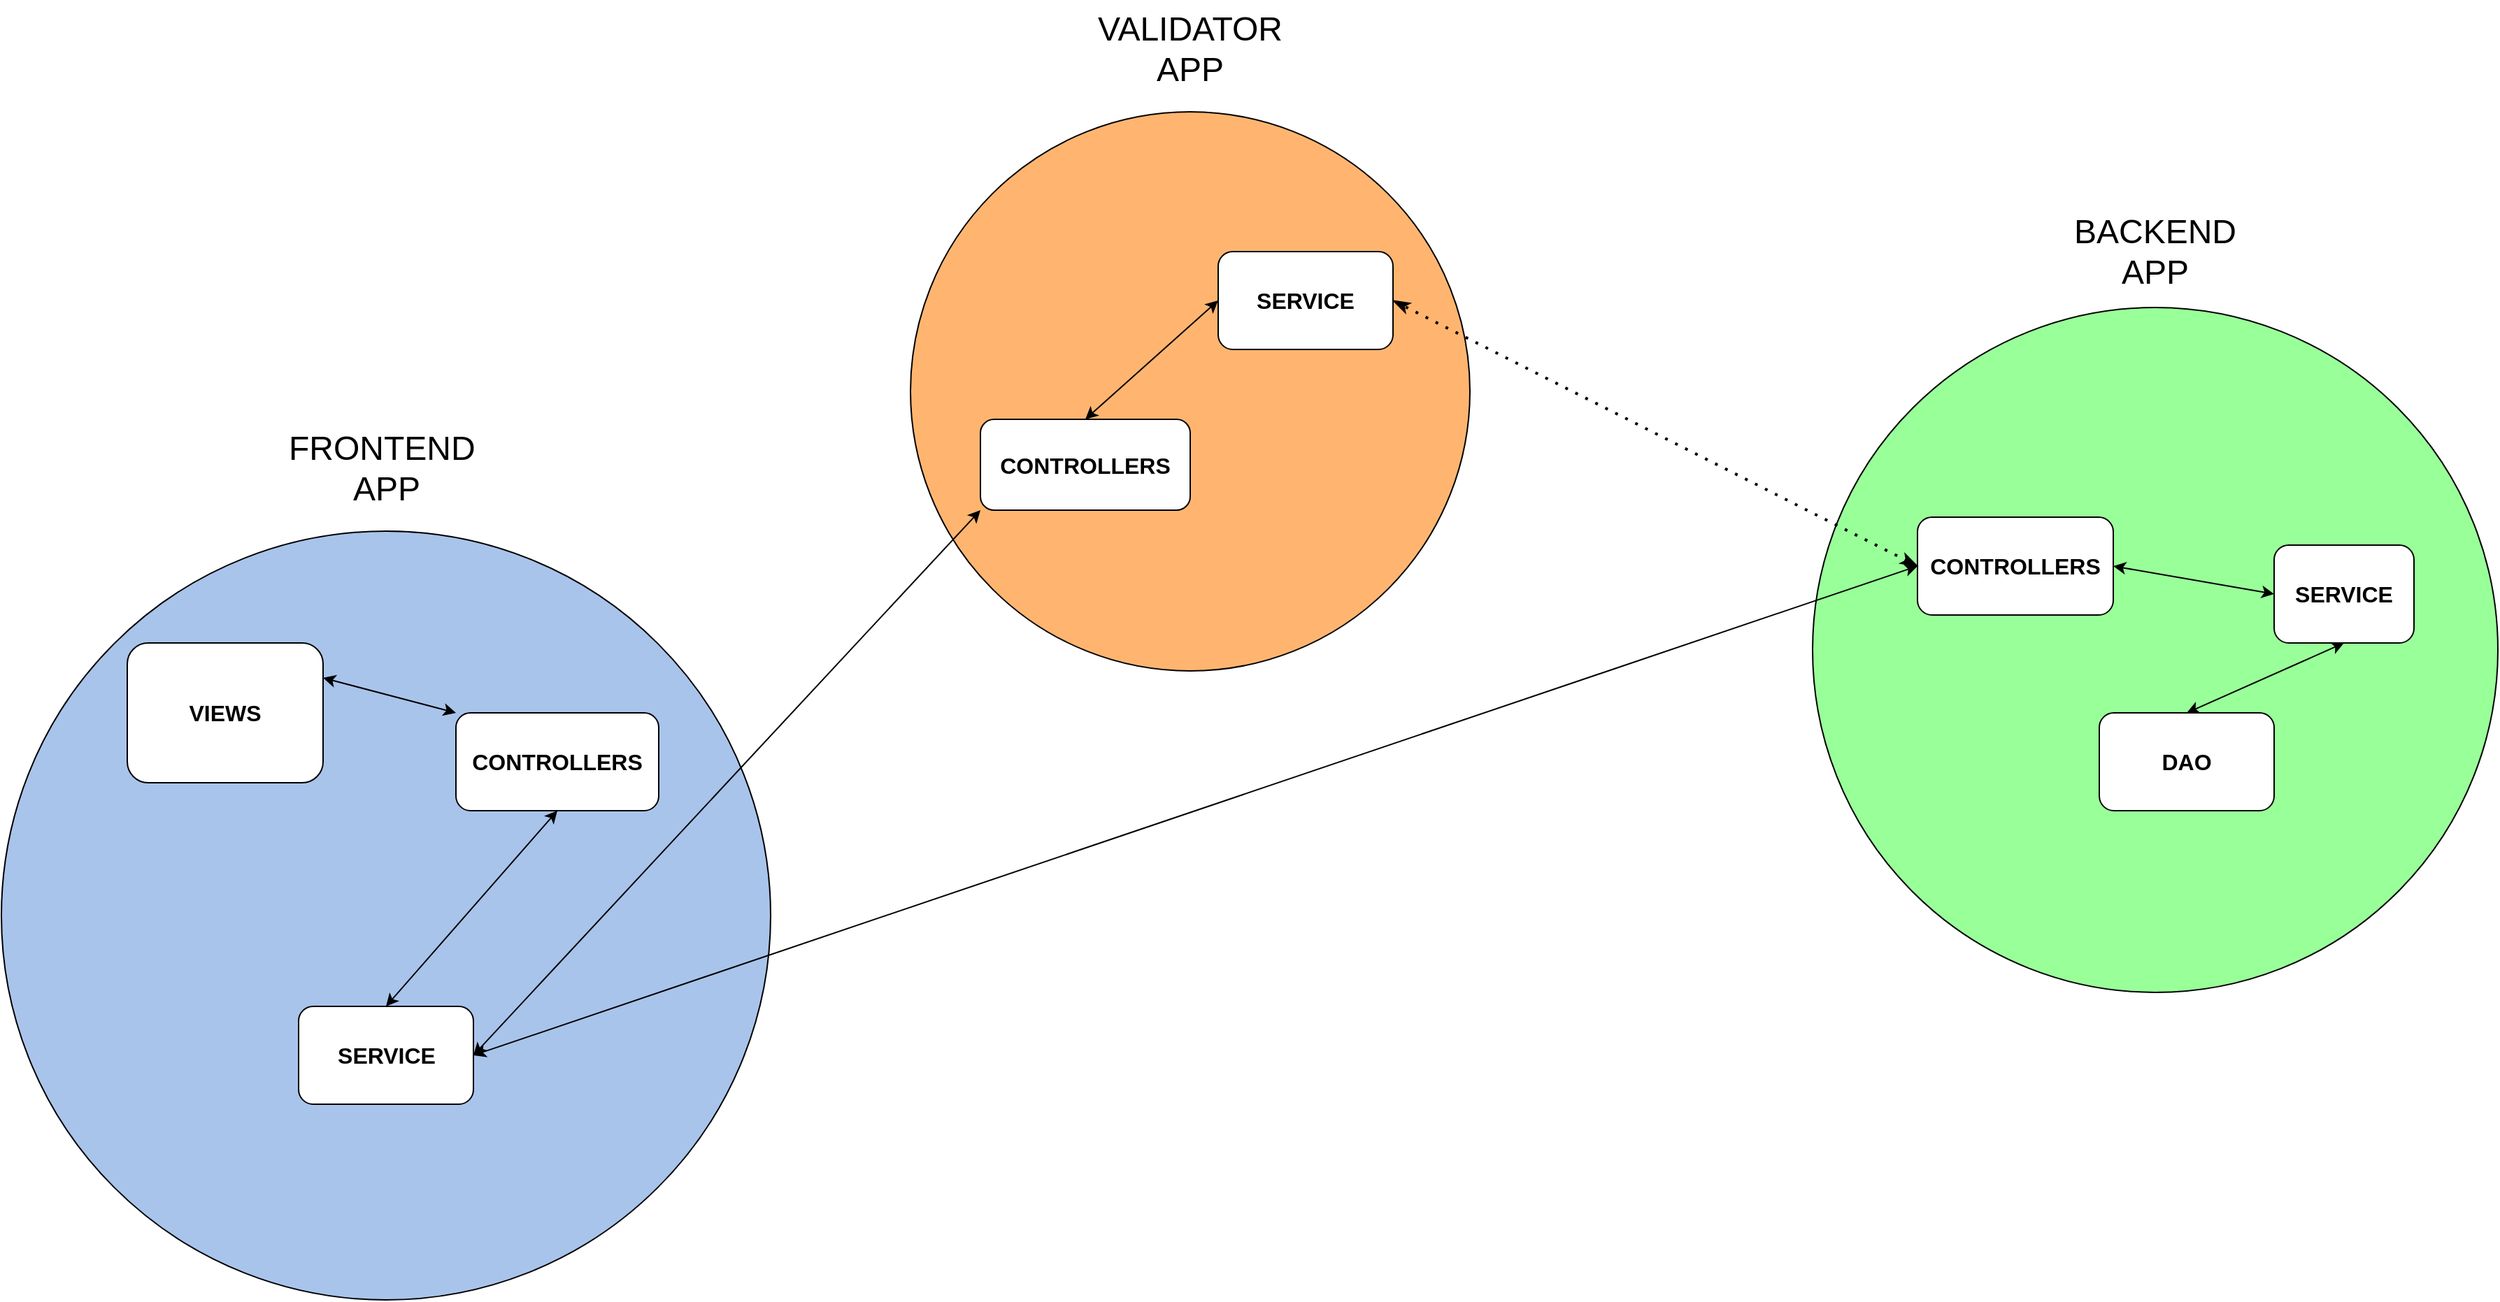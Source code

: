 <mxfile version="22.1.2" type="device">
  <diagram name="Page-1" id="RnCmUqB6xI6RZPLPdSZT">
    <mxGraphModel dx="3585" dy="2090" grid="1" gridSize="10" guides="1" tooltips="1" connect="1" arrows="1" fold="1" page="1" pageScale="1" pageWidth="700" pageHeight="1000" math="0" shadow="0">
      <root>
        <mxCell id="0" />
        <mxCell id="1" parent="0" />
        <mxCell id="YatuWuwLbzynWvedY3nm-30" value="" style="group;" vertex="1" connectable="0" parent="1">
          <mxGeometry x="220" y="415" width="550" height="550" as="geometry" />
        </mxCell>
        <mxCell id="YatuWuwLbzynWvedY3nm-1" value="" style="ellipse;whiteSpace=wrap;html=1;aspect=fixed;fillColor=#A9C4EB;" vertex="1" parent="YatuWuwLbzynWvedY3nm-30">
          <mxGeometry width="550" height="550" as="geometry" />
        </mxCell>
        <mxCell id="YatuWuwLbzynWvedY3nm-3" value="&lt;font style=&quot;font-size: 16px;&quot;&gt;&lt;b&gt;VIEWS&lt;/b&gt;&lt;/font&gt;" style="rounded=1;whiteSpace=wrap;html=1;fillColor=default;" vertex="1" parent="YatuWuwLbzynWvedY3nm-30">
          <mxGeometry x="90" y="80" width="140" height="100" as="geometry" />
        </mxCell>
        <mxCell id="YatuWuwLbzynWvedY3nm-5" value="&lt;font style=&quot;font-size: 16px;&quot;&gt;&lt;b&gt;SERVICE&lt;/b&gt;&lt;/font&gt;" style="rounded=1;whiteSpace=wrap;html=1;fillColor=default;" vertex="1" parent="YatuWuwLbzynWvedY3nm-30">
          <mxGeometry x="212.5" y="340" width="125" height="70" as="geometry" />
        </mxCell>
        <mxCell id="YatuWuwLbzynWvedY3nm-14" value="&lt;font style=&quot;font-size: 16px;&quot;&gt;&lt;b&gt;CONTROLLERS&lt;/b&gt;&lt;/font&gt;" style="rounded=1;whiteSpace=wrap;html=1;fillColor=default;" vertex="1" parent="YatuWuwLbzynWvedY3nm-30">
          <mxGeometry x="325" y="130" width="145" height="70" as="geometry" />
        </mxCell>
        <mxCell id="YatuWuwLbzynWvedY3nm-6" value="" style="endArrow=classic;startArrow=classic;html=1;rounded=0;entryX=1;entryY=0.25;entryDx=0;entryDy=0;exitX=0;exitY=0;exitDx=0;exitDy=0;" edge="1" parent="YatuWuwLbzynWvedY3nm-30" source="YatuWuwLbzynWvedY3nm-14" target="YatuWuwLbzynWvedY3nm-3">
          <mxGeometry width="50" height="50" relative="1" as="geometry">
            <mxPoint x="680" y="630" as="sourcePoint" />
            <mxPoint x="730" y="580" as="targetPoint" />
          </mxGeometry>
        </mxCell>
        <mxCell id="YatuWuwLbzynWvedY3nm-9" value="" style="endArrow=classic;startArrow=classic;html=1;rounded=0;exitX=0.5;exitY=0;exitDx=0;exitDy=0;entryX=0.5;entryY=1;entryDx=0;entryDy=0;" edge="1" parent="YatuWuwLbzynWvedY3nm-30" source="YatuWuwLbzynWvedY3nm-5" target="YatuWuwLbzynWvedY3nm-14">
          <mxGeometry width="50" height="50" relative="1" as="geometry">
            <mxPoint x="1090" y="640" as="sourcePoint" />
            <mxPoint x="1140" y="590" as="targetPoint" />
          </mxGeometry>
        </mxCell>
        <mxCell id="YatuWuwLbzynWvedY3nm-2" value="&lt;font style=&quot;font-size: 24px;&quot;&gt;FRONTEND&amp;nbsp;&lt;br&gt;APP&lt;/font&gt;" style="text;html=1;strokeColor=none;fillColor=none;align=center;verticalAlign=middle;whiteSpace=wrap;rounded=0;" vertex="1" parent="1">
          <mxGeometry x="412.5" y="335" width="165" height="70" as="geometry" />
        </mxCell>
        <mxCell id="YatuWuwLbzynWvedY3nm-7" value="" style="ellipse;whiteSpace=wrap;html=1;aspect=fixed;fillColor=#FFB570;" vertex="1" parent="1">
          <mxGeometry x="870" y="115" width="400" height="400" as="geometry" />
        </mxCell>
        <mxCell id="YatuWuwLbzynWvedY3nm-8" value="" style="ellipse;whiteSpace=wrap;html=1;aspect=fixed;fillColor=#99FF99;" vertex="1" parent="1">
          <mxGeometry x="1515" y="255" width="490" height="490" as="geometry" />
        </mxCell>
        <mxCell id="YatuWuwLbzynWvedY3nm-10" value="&lt;font style=&quot;font-size: 16px;&quot;&gt;&lt;b&gt;SERVICE&lt;/b&gt;&lt;/font&gt;" style="rounded=1;whiteSpace=wrap;html=1;fillColor=default;" vertex="1" parent="1">
          <mxGeometry x="1090" y="215" width="125" height="70" as="geometry" />
        </mxCell>
        <mxCell id="YatuWuwLbzynWvedY3nm-11" value="&lt;font style=&quot;font-size: 24px;&quot;&gt;VALIDATOR&lt;br&gt;APP&lt;/font&gt;" style="text;html=1;strokeColor=none;fillColor=none;align=center;verticalAlign=middle;whiteSpace=wrap;rounded=0;" vertex="1" parent="1">
          <mxGeometry x="985" y="35" width="170" height="70" as="geometry" />
        </mxCell>
        <mxCell id="YatuWuwLbzynWvedY3nm-12" value="&lt;font style=&quot;font-size: 16px;&quot;&gt;&lt;b&gt;CONTROLLERS&lt;/b&gt;&lt;/font&gt;" style="rounded=1;whiteSpace=wrap;html=1;fillColor=default;" vertex="1" parent="1">
          <mxGeometry x="1590" y="405" width="140" height="70" as="geometry" />
        </mxCell>
        <mxCell id="YatuWuwLbzynWvedY3nm-13" value="&lt;font style=&quot;font-size: 16px;&quot;&gt;&lt;b&gt;SERVICE&lt;/b&gt;&lt;/font&gt;" style="rounded=1;whiteSpace=wrap;html=1;fillColor=default;" vertex="1" parent="1">
          <mxGeometry x="1845" y="425" width="100" height="70" as="geometry" />
        </mxCell>
        <mxCell id="YatuWuwLbzynWvedY3nm-16" value="&lt;font style=&quot;font-size: 16px;&quot;&gt;&lt;b&gt;CONTROLLERS&lt;/b&gt;&lt;/font&gt;" style="rounded=1;whiteSpace=wrap;html=1;fillColor=default;" vertex="1" parent="1">
          <mxGeometry x="920" y="335" width="150" height="65" as="geometry" />
        </mxCell>
        <mxCell id="YatuWuwLbzynWvedY3nm-18" value="" style="endArrow=classic;startArrow=classic;html=1;rounded=0;exitX=1;exitY=0.5;exitDx=0;exitDy=0;entryX=0;entryY=1;entryDx=0;entryDy=0;" edge="1" parent="1" source="YatuWuwLbzynWvedY3nm-5" target="YatuWuwLbzynWvedY3nm-16">
          <mxGeometry width="50" height="50" relative="1" as="geometry">
            <mxPoint x="970" y="475" as="sourcePoint" />
            <mxPoint x="1020" y="425" as="targetPoint" />
          </mxGeometry>
        </mxCell>
        <mxCell id="YatuWuwLbzynWvedY3nm-19" value="" style="endArrow=classic;startArrow=classic;html=1;rounded=0;exitX=0;exitY=0.5;exitDx=0;exitDy=0;entryX=0.5;entryY=0;entryDx=0;entryDy=0;" edge="1" parent="1" source="YatuWuwLbzynWvedY3nm-10" target="YatuWuwLbzynWvedY3nm-16">
          <mxGeometry width="50" height="50" relative="1" as="geometry">
            <mxPoint x="455" y="615" as="sourcePoint" />
            <mxPoint x="920" y="415" as="targetPoint" />
          </mxGeometry>
        </mxCell>
        <mxCell id="YatuWuwLbzynWvedY3nm-22" value="&lt;font style=&quot;font-size: 24px;&quot;&gt;BACKEND&lt;br&gt;APP&lt;/font&gt;" style="text;html=1;strokeColor=none;fillColor=none;align=center;verticalAlign=middle;whiteSpace=wrap;rounded=0;" vertex="1" parent="1">
          <mxGeometry x="1690" y="185" width="140" height="60" as="geometry" />
        </mxCell>
        <mxCell id="YatuWuwLbzynWvedY3nm-23" value="&lt;font style=&quot;font-size: 16px;&quot;&gt;&lt;b&gt;DAO&lt;/b&gt;&lt;/font&gt;" style="rounded=1;whiteSpace=wrap;html=1;fillColor=default;" vertex="1" parent="1">
          <mxGeometry x="1720" y="545" width="125" height="70" as="geometry" />
        </mxCell>
        <mxCell id="YatuWuwLbzynWvedY3nm-24" value="" style="endArrow=classic;startArrow=classic;html=1;rounded=0;entryX=1;entryY=0.5;entryDx=0;entryDy=0;exitX=0;exitY=0.5;exitDx=0;exitDy=0;" edge="1" parent="1" source="YatuWuwLbzynWvedY3nm-13" target="YatuWuwLbzynWvedY3nm-12">
          <mxGeometry width="50" height="50" relative="1" as="geometry">
            <mxPoint x="1610" y="433" as="sourcePoint" />
            <mxPoint x="1235" y="258" as="targetPoint" />
          </mxGeometry>
        </mxCell>
        <mxCell id="YatuWuwLbzynWvedY3nm-26" value="" style="endArrow=classic;startArrow=classic;html=1;rounded=0;exitX=0.5;exitY=0;exitDx=0;exitDy=0;entryX=0.5;entryY=1;entryDx=0;entryDy=0;" edge="1" parent="1" source="YatuWuwLbzynWvedY3nm-23" target="YatuWuwLbzynWvedY3nm-13">
          <mxGeometry width="50" height="50" relative="1" as="geometry">
            <mxPoint x="455" y="615" as="sourcePoint" />
            <mxPoint x="920" y="415" as="targetPoint" />
          </mxGeometry>
        </mxCell>
        <mxCell id="YatuWuwLbzynWvedY3nm-28" value="" style="endArrow=classicThin;dashed=1;html=1;dashPattern=1 3;strokeWidth=2;rounded=0;entryX=1;entryY=0.5;entryDx=0;entryDy=0;exitX=0;exitY=0.5;exitDx=0;exitDy=0;endFill=1;startArrow=classicThin;startFill=1;" edge="1" parent="1" source="YatuWuwLbzynWvedY3nm-12" target="YatuWuwLbzynWvedY3nm-10">
          <mxGeometry width="50" height="50" relative="1" as="geometry">
            <mxPoint x="970" y="475" as="sourcePoint" />
            <mxPoint x="1020" y="425" as="targetPoint" />
          </mxGeometry>
        </mxCell>
        <mxCell id="YatuWuwLbzynWvedY3nm-29" value="" style="endArrow=classic;startArrow=classic;html=1;rounded=0;exitX=1;exitY=0.5;exitDx=0;exitDy=0;entryX=0;entryY=0.5;entryDx=0;entryDy=0;" edge="1" parent="1" source="YatuWuwLbzynWvedY3nm-5" target="YatuWuwLbzynWvedY3nm-12">
          <mxGeometry width="50" height="50" relative="1" as="geometry">
            <mxPoint x="970" y="475" as="sourcePoint" />
            <mxPoint x="1020" y="425" as="targetPoint" />
          </mxGeometry>
        </mxCell>
      </root>
    </mxGraphModel>
  </diagram>
</mxfile>
